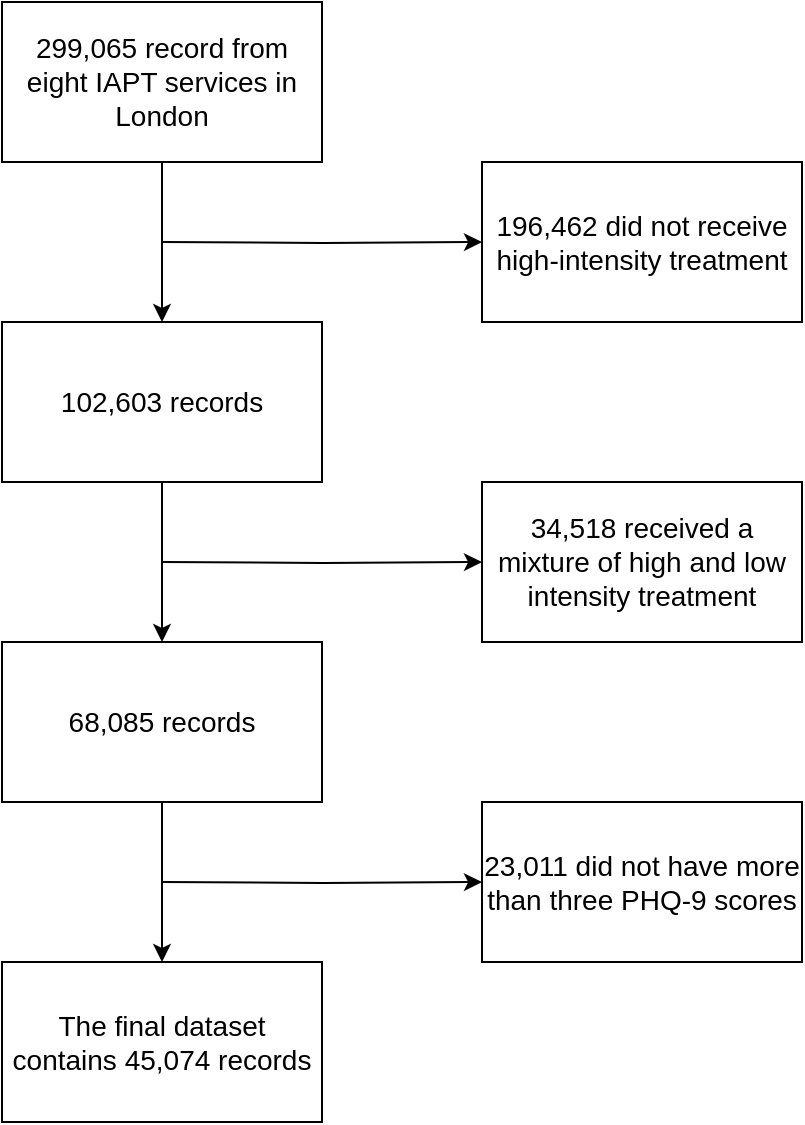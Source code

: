 <mxfile version="14.9.3" type="github">
  <diagram id="C5RBs43oDa-KdzZeNtuy" name="Page-1">
    <mxGraphModel dx="967" dy="623" grid="1" gridSize="10" guides="1" tooltips="1" connect="1" arrows="1" fold="1" page="1" pageScale="1" pageWidth="827" pageHeight="1169" math="0" shadow="0">
      <root>
        <mxCell id="WIyWlLk6GJQsqaUBKTNV-0" />
        <mxCell id="WIyWlLk6GJQsqaUBKTNV-1" parent="WIyWlLk6GJQsqaUBKTNV-0" />
        <mxCell id="XZN3L2ZChlpk_JU45EwO-8" style="edgeStyle=orthogonalEdgeStyle;rounded=0;orthogonalLoop=1;jettySize=auto;html=1;entryX=0.5;entryY=0;entryDx=0;entryDy=0;" parent="WIyWlLk6GJQsqaUBKTNV-1" source="XZN3L2ZChlpk_JU45EwO-4" target="XZN3L2ZChlpk_JU45EwO-5" edge="1">
          <mxGeometry relative="1" as="geometry" />
        </mxCell>
        <mxCell id="XZN3L2ZChlpk_JU45EwO-4" value="&lt;font style=&quot;font-size: 14px&quot;&gt;299,065 record from eight IAPT services in London&lt;/font&gt;" style="rounded=0;whiteSpace=wrap;html=1;" parent="WIyWlLk6GJQsqaUBKTNV-1" vertex="1">
          <mxGeometry x="200" y="120" width="160" height="80" as="geometry" />
        </mxCell>
        <mxCell id="XZN3L2ZChlpk_JU45EwO-9" style="edgeStyle=orthogonalEdgeStyle;rounded=0;orthogonalLoop=1;jettySize=auto;html=1;entryX=0.5;entryY=0;entryDx=0;entryDy=0;" parent="WIyWlLk6GJQsqaUBKTNV-1" source="XZN3L2ZChlpk_JU45EwO-5" target="XZN3L2ZChlpk_JU45EwO-6" edge="1">
          <mxGeometry relative="1" as="geometry" />
        </mxCell>
        <mxCell id="XZN3L2ZChlpk_JU45EwO-5" value="&lt;font style=&quot;font-size: 14px&quot;&gt;102,603 records&lt;/font&gt;" style="rounded=0;whiteSpace=wrap;html=1;" parent="WIyWlLk6GJQsqaUBKTNV-1" vertex="1">
          <mxGeometry x="200" y="280" width="160" height="80" as="geometry" />
        </mxCell>
        <mxCell id="XZN3L2ZChlpk_JU45EwO-10" style="edgeStyle=orthogonalEdgeStyle;rounded=0;orthogonalLoop=1;jettySize=auto;html=1;exitX=0.5;exitY=1;exitDx=0;exitDy=0;entryX=0.5;entryY=0;entryDx=0;entryDy=0;" parent="WIyWlLk6GJQsqaUBKTNV-1" source="XZN3L2ZChlpk_JU45EwO-6" target="XZN3L2ZChlpk_JU45EwO-7" edge="1">
          <mxGeometry relative="1" as="geometry" />
        </mxCell>
        <mxCell id="XZN3L2ZChlpk_JU45EwO-6" value="&lt;div&gt;&lt;font style=&quot;font-size: 14px&quot;&gt;68,085 records&lt;/font&gt;&lt;/div&gt;" style="rounded=0;whiteSpace=wrap;html=1;" parent="WIyWlLk6GJQsqaUBKTNV-1" vertex="1">
          <mxGeometry x="200" y="440" width="160" height="80" as="geometry" />
        </mxCell>
        <mxCell id="XZN3L2ZChlpk_JU45EwO-7" value="&lt;font style=&quot;font-size: 14px&quot;&gt;The final dataset contains 45,074 records&lt;/font&gt;" style="rounded=0;whiteSpace=wrap;html=1;" parent="WIyWlLk6GJQsqaUBKTNV-1" vertex="1">
          <mxGeometry x="200" y="600" width="160" height="80" as="geometry" />
        </mxCell>
        <mxCell id="XZN3L2ZChlpk_JU45EwO-14" style="edgeStyle=orthogonalEdgeStyle;rounded=0;orthogonalLoop=1;jettySize=auto;html=1;" parent="WIyWlLk6GJQsqaUBKTNV-1" target="XZN3L2ZChlpk_JU45EwO-11" edge="1">
          <mxGeometry relative="1" as="geometry">
            <mxPoint x="280" y="240" as="sourcePoint" />
          </mxGeometry>
        </mxCell>
        <mxCell id="XZN3L2ZChlpk_JU45EwO-11" value="&lt;font style=&quot;font-size: 14px&quot;&gt;196,462 did not receive high-intensity treatment&lt;/font&gt;" style="rounded=0;whiteSpace=wrap;html=1;" parent="WIyWlLk6GJQsqaUBKTNV-1" vertex="1">
          <mxGeometry x="440" y="200" width="160" height="80" as="geometry" />
        </mxCell>
        <mxCell id="XZN3L2ZChlpk_JU45EwO-15" style="edgeStyle=orthogonalEdgeStyle;rounded=0;orthogonalLoop=1;jettySize=auto;html=1;" parent="WIyWlLk6GJQsqaUBKTNV-1" target="XZN3L2ZChlpk_JU45EwO-12" edge="1">
          <mxGeometry relative="1" as="geometry">
            <mxPoint x="280" y="400" as="sourcePoint" />
          </mxGeometry>
        </mxCell>
        <mxCell id="XZN3L2ZChlpk_JU45EwO-12" value="&lt;font style=&quot;font-size: 14px&quot;&gt;34,518 received a mixture of high and low intensity treatment&lt;/font&gt;" style="rounded=0;whiteSpace=wrap;html=1;" parent="WIyWlLk6GJQsqaUBKTNV-1" vertex="1">
          <mxGeometry x="440" y="360" width="160" height="80" as="geometry" />
        </mxCell>
        <mxCell id="XZN3L2ZChlpk_JU45EwO-16" style="edgeStyle=orthogonalEdgeStyle;rounded=0;orthogonalLoop=1;jettySize=auto;html=1;" parent="WIyWlLk6GJQsqaUBKTNV-1" target="XZN3L2ZChlpk_JU45EwO-13" edge="1">
          <mxGeometry relative="1" as="geometry">
            <mxPoint x="280" y="560" as="sourcePoint" />
          </mxGeometry>
        </mxCell>
        <mxCell id="XZN3L2ZChlpk_JU45EwO-13" value="&lt;font style=&quot;font-size: 14px&quot;&gt;23,011 did not have more than three PHQ-9 scores&lt;/font&gt;" style="rounded=0;whiteSpace=wrap;html=1;" parent="WIyWlLk6GJQsqaUBKTNV-1" vertex="1">
          <mxGeometry x="440" y="520" width="160" height="80" as="geometry" />
        </mxCell>
      </root>
    </mxGraphModel>
  </diagram>
</mxfile>

